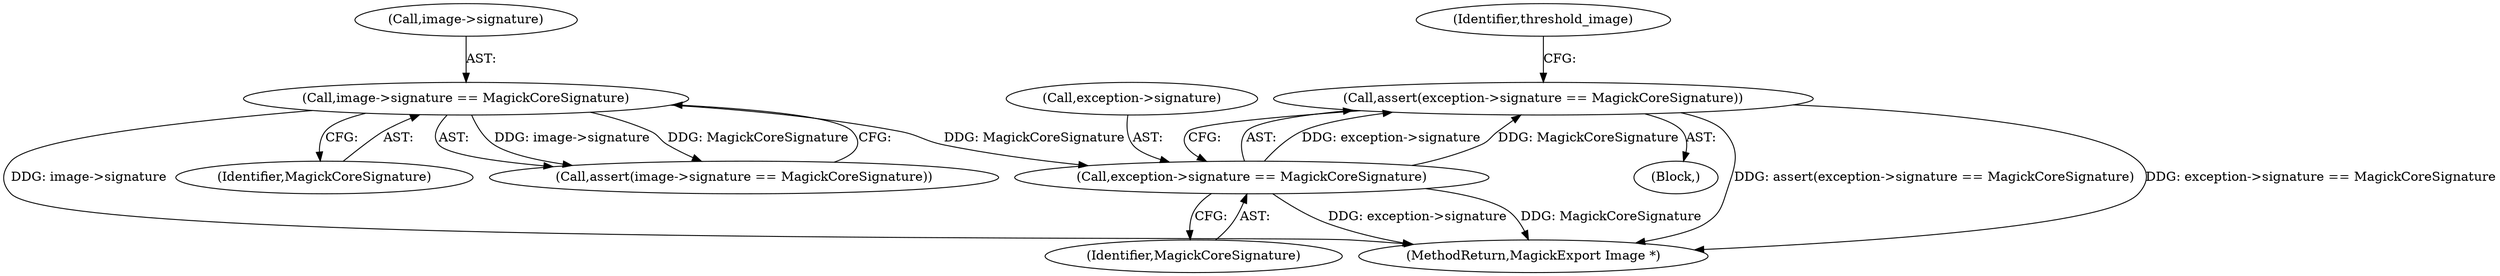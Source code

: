 digraph "0_ImageMagick_a7759f410b773a1dd57b0e1fb28112e1cd8b97bc@API" {
"1000149" [label="(Call,assert(exception->signature == MagickCoreSignature))"];
"1000150" [label="(Call,exception->signature == MagickCoreSignature)"];
"1000123" [label="(Call,image->signature == MagickCoreSignature)"];
"1000108" [label="(Block,)"];
"1000156" [label="(Identifier,threshold_image)"];
"1000150" [label="(Call,exception->signature == MagickCoreSignature)"];
"1000682" [label="(MethodReturn,MagickExport Image *)"];
"1000127" [label="(Identifier,MagickCoreSignature)"];
"1000122" [label="(Call,assert(image->signature == MagickCoreSignature))"];
"1000154" [label="(Identifier,MagickCoreSignature)"];
"1000149" [label="(Call,assert(exception->signature == MagickCoreSignature))"];
"1000124" [label="(Call,image->signature)"];
"1000123" [label="(Call,image->signature == MagickCoreSignature)"];
"1000151" [label="(Call,exception->signature)"];
"1000149" -> "1000108"  [label="AST: "];
"1000149" -> "1000150"  [label="CFG: "];
"1000150" -> "1000149"  [label="AST: "];
"1000156" -> "1000149"  [label="CFG: "];
"1000149" -> "1000682"  [label="DDG: assert(exception->signature == MagickCoreSignature)"];
"1000149" -> "1000682"  [label="DDG: exception->signature == MagickCoreSignature"];
"1000150" -> "1000149"  [label="DDG: exception->signature"];
"1000150" -> "1000149"  [label="DDG: MagickCoreSignature"];
"1000150" -> "1000154"  [label="CFG: "];
"1000151" -> "1000150"  [label="AST: "];
"1000154" -> "1000150"  [label="AST: "];
"1000150" -> "1000682"  [label="DDG: exception->signature"];
"1000150" -> "1000682"  [label="DDG: MagickCoreSignature"];
"1000123" -> "1000150"  [label="DDG: MagickCoreSignature"];
"1000123" -> "1000122"  [label="AST: "];
"1000123" -> "1000127"  [label="CFG: "];
"1000124" -> "1000123"  [label="AST: "];
"1000127" -> "1000123"  [label="AST: "];
"1000122" -> "1000123"  [label="CFG: "];
"1000123" -> "1000682"  [label="DDG: image->signature"];
"1000123" -> "1000122"  [label="DDG: image->signature"];
"1000123" -> "1000122"  [label="DDG: MagickCoreSignature"];
}
